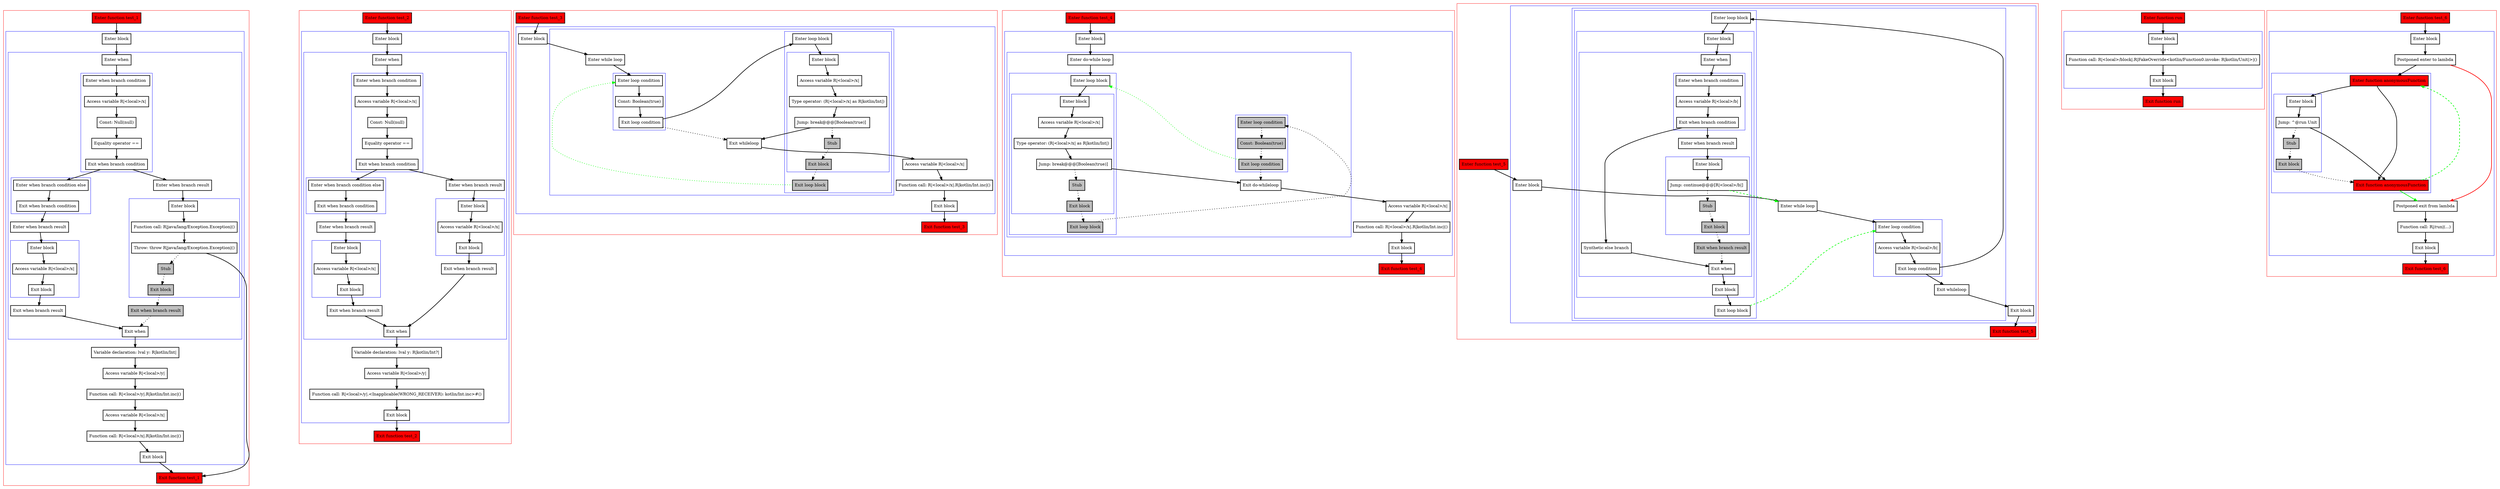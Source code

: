 digraph jumps_kt {
    graph [nodesep=3]
    node [shape=box penwidth=2]
    edge [penwidth=2]

    subgraph cluster_0 {
        color=red
        0 [label="Enter function test_1" style="filled" fillcolor=red];
        subgraph cluster_1 {
            color=blue
            1 [label="Enter block"];
            subgraph cluster_2 {
                color=blue
                2 [label="Enter when"];
                subgraph cluster_3 {
                    color=blue
                    3 [label="Enter when branch condition "];
                    4 [label="Access variable R|<local>/x|"];
                    5 [label="Const: Null(null)"];
                    6 [label="Equality operator =="];
                    7 [label="Exit when branch condition"];
                }
                subgraph cluster_4 {
                    color=blue
                    8 [label="Enter when branch condition else"];
                    9 [label="Exit when branch condition"];
                }
                10 [label="Enter when branch result"];
                subgraph cluster_5 {
                    color=blue
                    11 [label="Enter block"];
                    12 [label="Access variable R|<local>/x|"];
                    13 [label="Exit block"];
                }
                14 [label="Exit when branch result"];
                15 [label="Enter when branch result"];
                subgraph cluster_6 {
                    color=blue
                    16 [label="Enter block"];
                    17 [label="Function call: R|java/lang/Exception.Exception|()"];
                    18 [label="Throw: throw R|java/lang/Exception.Exception|()"];
                    19 [label="Stub" style="filled" fillcolor=gray];
                    20 [label="Exit block" style="filled" fillcolor=gray];
                }
                21 [label="Exit when branch result" style="filled" fillcolor=gray];
                22 [label="Exit when"];
            }
            23 [label="Variable declaration: lval y: R|kotlin/Int|"];
            24 [label="Access variable R|<local>/y|"];
            25 [label="Function call: R|<local>/y|.R|kotlin/Int.inc|()"];
            26 [label="Access variable R|<local>/x|"];
            27 [label="Function call: R|<local>/x|.R|kotlin/Int.inc|()"];
            28 [label="Exit block"];
        }
        29 [label="Exit function test_1" style="filled" fillcolor=red];
    }
    0 -> {1};
    1 -> {2};
    2 -> {3};
    3 -> {4};
    4 -> {5};
    5 -> {6};
    6 -> {7};
    7 -> {15 8};
    8 -> {9};
    9 -> {10};
    10 -> {11};
    11 -> {12};
    12 -> {13};
    13 -> {14};
    14 -> {22};
    15 -> {16};
    16 -> {17};
    17 -> {18};
    18 -> {29};
    18 -> {19} [style=dotted];
    19 -> {20} [style=dotted];
    20 -> {21} [style=dotted];
    21 -> {22} [style=dotted];
    22 -> {23};
    23 -> {24};
    24 -> {25};
    25 -> {26};
    26 -> {27};
    27 -> {28};
    28 -> {29};

    subgraph cluster_7 {
        color=red
        30 [label="Enter function test_2" style="filled" fillcolor=red];
        subgraph cluster_8 {
            color=blue
            31 [label="Enter block"];
            subgraph cluster_9 {
                color=blue
                32 [label="Enter when"];
                subgraph cluster_10 {
                    color=blue
                    33 [label="Enter when branch condition "];
                    34 [label="Access variable R|<local>/x|"];
                    35 [label="Const: Null(null)"];
                    36 [label="Equality operator =="];
                    37 [label="Exit when branch condition"];
                }
                subgraph cluster_11 {
                    color=blue
                    38 [label="Enter when branch condition else"];
                    39 [label="Exit when branch condition"];
                }
                40 [label="Enter when branch result"];
                subgraph cluster_12 {
                    color=blue
                    41 [label="Enter block"];
                    42 [label="Access variable R|<local>/x|"];
                    43 [label="Exit block"];
                }
                44 [label="Exit when branch result"];
                45 [label="Enter when branch result"];
                subgraph cluster_13 {
                    color=blue
                    46 [label="Enter block"];
                    47 [label="Access variable R|<local>/x|"];
                    48 [label="Exit block"];
                }
                49 [label="Exit when branch result"];
                50 [label="Exit when"];
            }
            51 [label="Variable declaration: lval y: R|kotlin/Int?|"];
            52 [label="Access variable R|<local>/y|"];
            53 [label="Function call: R|<local>/y|.<Inapplicable(WRONG_RECEIVER): kotlin/Int.inc>#()"];
            54 [label="Exit block"];
        }
        55 [label="Exit function test_2" style="filled" fillcolor=red];
    }
    30 -> {31};
    31 -> {32};
    32 -> {33};
    33 -> {34};
    34 -> {35};
    35 -> {36};
    36 -> {37};
    37 -> {45 38};
    38 -> {39};
    39 -> {40};
    40 -> {41};
    41 -> {42};
    42 -> {43};
    43 -> {44};
    44 -> {50};
    45 -> {46};
    46 -> {47};
    47 -> {48};
    48 -> {49};
    49 -> {50};
    50 -> {51};
    51 -> {52};
    52 -> {53};
    53 -> {54};
    54 -> {55};

    subgraph cluster_14 {
        color=red
        56 [label="Enter function test_3" style="filled" fillcolor=red];
        subgraph cluster_15 {
            color=blue
            57 [label="Enter block"];
            subgraph cluster_16 {
                color=blue
                58 [label="Enter while loop"];
                subgraph cluster_17 {
                    color=blue
                    59 [label="Enter loop condition"];
                    60 [label="Const: Boolean(true)"];
                    61 [label="Exit loop condition"];
                }
                subgraph cluster_18 {
                    color=blue
                    62 [label="Enter loop block"];
                    subgraph cluster_19 {
                        color=blue
                        63 [label="Enter block"];
                        64 [label="Access variable R|<local>/x|"];
                        65 [label="Type operator: (R|<local>/x| as R|kotlin/Int|)"];
                        66 [label="Jump: break@@@[Boolean(true)] "];
                        67 [label="Stub" style="filled" fillcolor=gray];
                        68 [label="Exit block" style="filled" fillcolor=gray];
                    }
                    69 [label="Exit loop block" style="filled" fillcolor=gray];
                }
                70 [label="Exit whileloop"];
            }
            71 [label="Access variable R|<local>/x|"];
            72 [label="Function call: R|<local>/x|.R|kotlin/Int.inc|()"];
            73 [label="Exit block"];
        }
        74 [label="Exit function test_3" style="filled" fillcolor=red];
    }
    56 -> {57};
    57 -> {58};
    58 -> {59};
    59 -> {60};
    60 -> {61};
    61 -> {62};
    61 -> {70} [style=dotted];
    62 -> {63};
    63 -> {64};
    64 -> {65};
    65 -> {66};
    66 -> {70};
    66 -> {67} [style=dotted];
    67 -> {68} [style=dotted];
    68 -> {69} [style=dotted];
    69 -> {59} [color=green style=dotted];
    70 -> {71};
    71 -> {72};
    72 -> {73};
    73 -> {74};

    subgraph cluster_20 {
        color=red
        75 [label="Enter function test_4" style="filled" fillcolor=red];
        subgraph cluster_21 {
            color=blue
            76 [label="Enter block"];
            subgraph cluster_22 {
                color=blue
                77 [label="Enter do-while loop"];
                subgraph cluster_23 {
                    color=blue
                    78 [label="Enter loop block"];
                    subgraph cluster_24 {
                        color=blue
                        79 [label="Enter block"];
                        80 [label="Access variable R|<local>/x|"];
                        81 [label="Type operator: (R|<local>/x| as R|kotlin/Int|)"];
                        82 [label="Jump: break@@@[Boolean(true)] "];
                        83 [label="Stub" style="filled" fillcolor=gray];
                        84 [label="Exit block" style="filled" fillcolor=gray];
                    }
                    85 [label="Exit loop block" style="filled" fillcolor=gray];
                }
                subgraph cluster_25 {
                    color=blue
                    86 [label="Enter loop condition" style="filled" fillcolor=gray];
                    87 [label="Const: Boolean(true)" style="filled" fillcolor=gray];
                    88 [label="Exit loop condition" style="filled" fillcolor=gray];
                }
                89 [label="Exit do-whileloop"];
            }
            90 [label="Access variable R|<local>/x|"];
            91 [label="Function call: R|<local>/x|.R|kotlin/Int.inc|()"];
            92 [label="Exit block"];
        }
        93 [label="Exit function test_4" style="filled" fillcolor=red];
    }
    75 -> {76};
    76 -> {77};
    77 -> {78};
    78 -> {79};
    79 -> {80};
    80 -> {81};
    81 -> {82};
    82 -> {89};
    82 -> {83} [style=dotted];
    83 -> {84} [style=dotted];
    84 -> {85} [style=dotted];
    85 -> {86} [style=dotted];
    86 -> {87} [style=dotted];
    87 -> {88} [style=dotted];
    88 -> {89} [style=dotted];
    88 -> {78} [color=green style=dotted];
    89 -> {90};
    90 -> {91};
    91 -> {92};
    92 -> {93};

    subgraph cluster_26 {
        color=red
        94 [label="Enter function test_5" style="filled" fillcolor=red];
        subgraph cluster_27 {
            color=blue
            95 [label="Enter block"];
            subgraph cluster_28 {
                color=blue
                96 [label="Enter while loop"];
                subgraph cluster_29 {
                    color=blue
                    97 [label="Enter loop condition"];
                    98 [label="Access variable R|<local>/b|"];
                    99 [label="Exit loop condition"];
                }
                subgraph cluster_30 {
                    color=blue
                    100 [label="Enter loop block"];
                    subgraph cluster_31 {
                        color=blue
                        101 [label="Enter block"];
                        subgraph cluster_32 {
                            color=blue
                            102 [label="Enter when"];
                            subgraph cluster_33 {
                                color=blue
                                103 [label="Enter when branch condition "];
                                104 [label="Access variable R|<local>/b|"];
                                105 [label="Exit when branch condition"];
                            }
                            106 [label="Synthetic else branch"];
                            107 [label="Enter when branch result"];
                            subgraph cluster_34 {
                                color=blue
                                108 [label="Enter block"];
                                109 [label="Jump: continue@@@[R|<local>/b|] "];
                                110 [label="Stub" style="filled" fillcolor=gray];
                                111 [label="Exit block" style="filled" fillcolor=gray];
                            }
                            112 [label="Exit when branch result" style="filled" fillcolor=gray];
                            113 [label="Exit when"];
                        }
                        114 [label="Exit block"];
                    }
                    115 [label="Exit loop block"];
                }
                116 [label="Exit whileloop"];
            }
            117 [label="Exit block"];
        }
        118 [label="Exit function test_5" style="filled" fillcolor=red];
    }
    94 -> {95};
    95 -> {96};
    96 -> {97};
    97 -> {98};
    98 -> {99};
    99 -> {116 100};
    100 -> {101};
    101 -> {102};
    102 -> {103};
    103 -> {104};
    104 -> {105};
    105 -> {107 106};
    106 -> {113};
    107 -> {108};
    108 -> {109};
    109 -> {110} [style=dotted];
    109 -> {96} [color=green style=dashed];
    110 -> {111} [style=dotted];
    111 -> {112} [style=dotted];
    112 -> {113} [style=dotted];
    113 -> {114};
    114 -> {115};
    115 -> {97} [color=green style=dashed];
    116 -> {117};
    117 -> {118};

    subgraph cluster_35 {
        color=red
        119 [label="Enter function run" style="filled" fillcolor=red];
        subgraph cluster_36 {
            color=blue
            120 [label="Enter block"];
            121 [label="Function call: R|<local>/block|.R|FakeOverride<kotlin/Function0.invoke: R|kotlin/Unit|>|()"];
            122 [label="Exit block"];
        }
        123 [label="Exit function run" style="filled" fillcolor=red];
    }
    119 -> {120};
    120 -> {121};
    121 -> {122};
    122 -> {123};

    subgraph cluster_37 {
        color=red
        124 [label="Enter function test_6" style="filled" fillcolor=red];
        subgraph cluster_38 {
            color=blue
            125 [label="Enter block"];
            126 [label="Postponed enter to lambda"];
            subgraph cluster_39 {
                color=blue
                131 [label="Enter function anonymousFunction" style="filled" fillcolor=red];
                subgraph cluster_40 {
                    color=blue
                    132 [label="Enter block"];
                    133 [label="Jump: ^@run Unit"];
                    134 [label="Stub" style="filled" fillcolor=gray];
                    135 [label="Exit block" style="filled" fillcolor=gray];
                }
                136 [label="Exit function anonymousFunction" style="filled" fillcolor=red];
            }
            127 [label="Postponed exit from lambda"];
            128 [label="Function call: R|/run|(...)"];
            129 [label="Exit block"];
        }
        130 [label="Exit function test_6" style="filled" fillcolor=red];
    }
    124 -> {125};
    125 -> {126};
    126 -> {131};
    126 -> {127} [color=red];
    127 -> {128};
    128 -> {129};
    129 -> {130};
    131 -> {136 132};
    132 -> {133};
    133 -> {136};
    133 -> {134} [style=dotted];
    134 -> {135} [style=dotted];
    135 -> {136} [style=dotted];
    136 -> {127} [color=green];
    136 -> {131} [color=green style=dashed];

}
